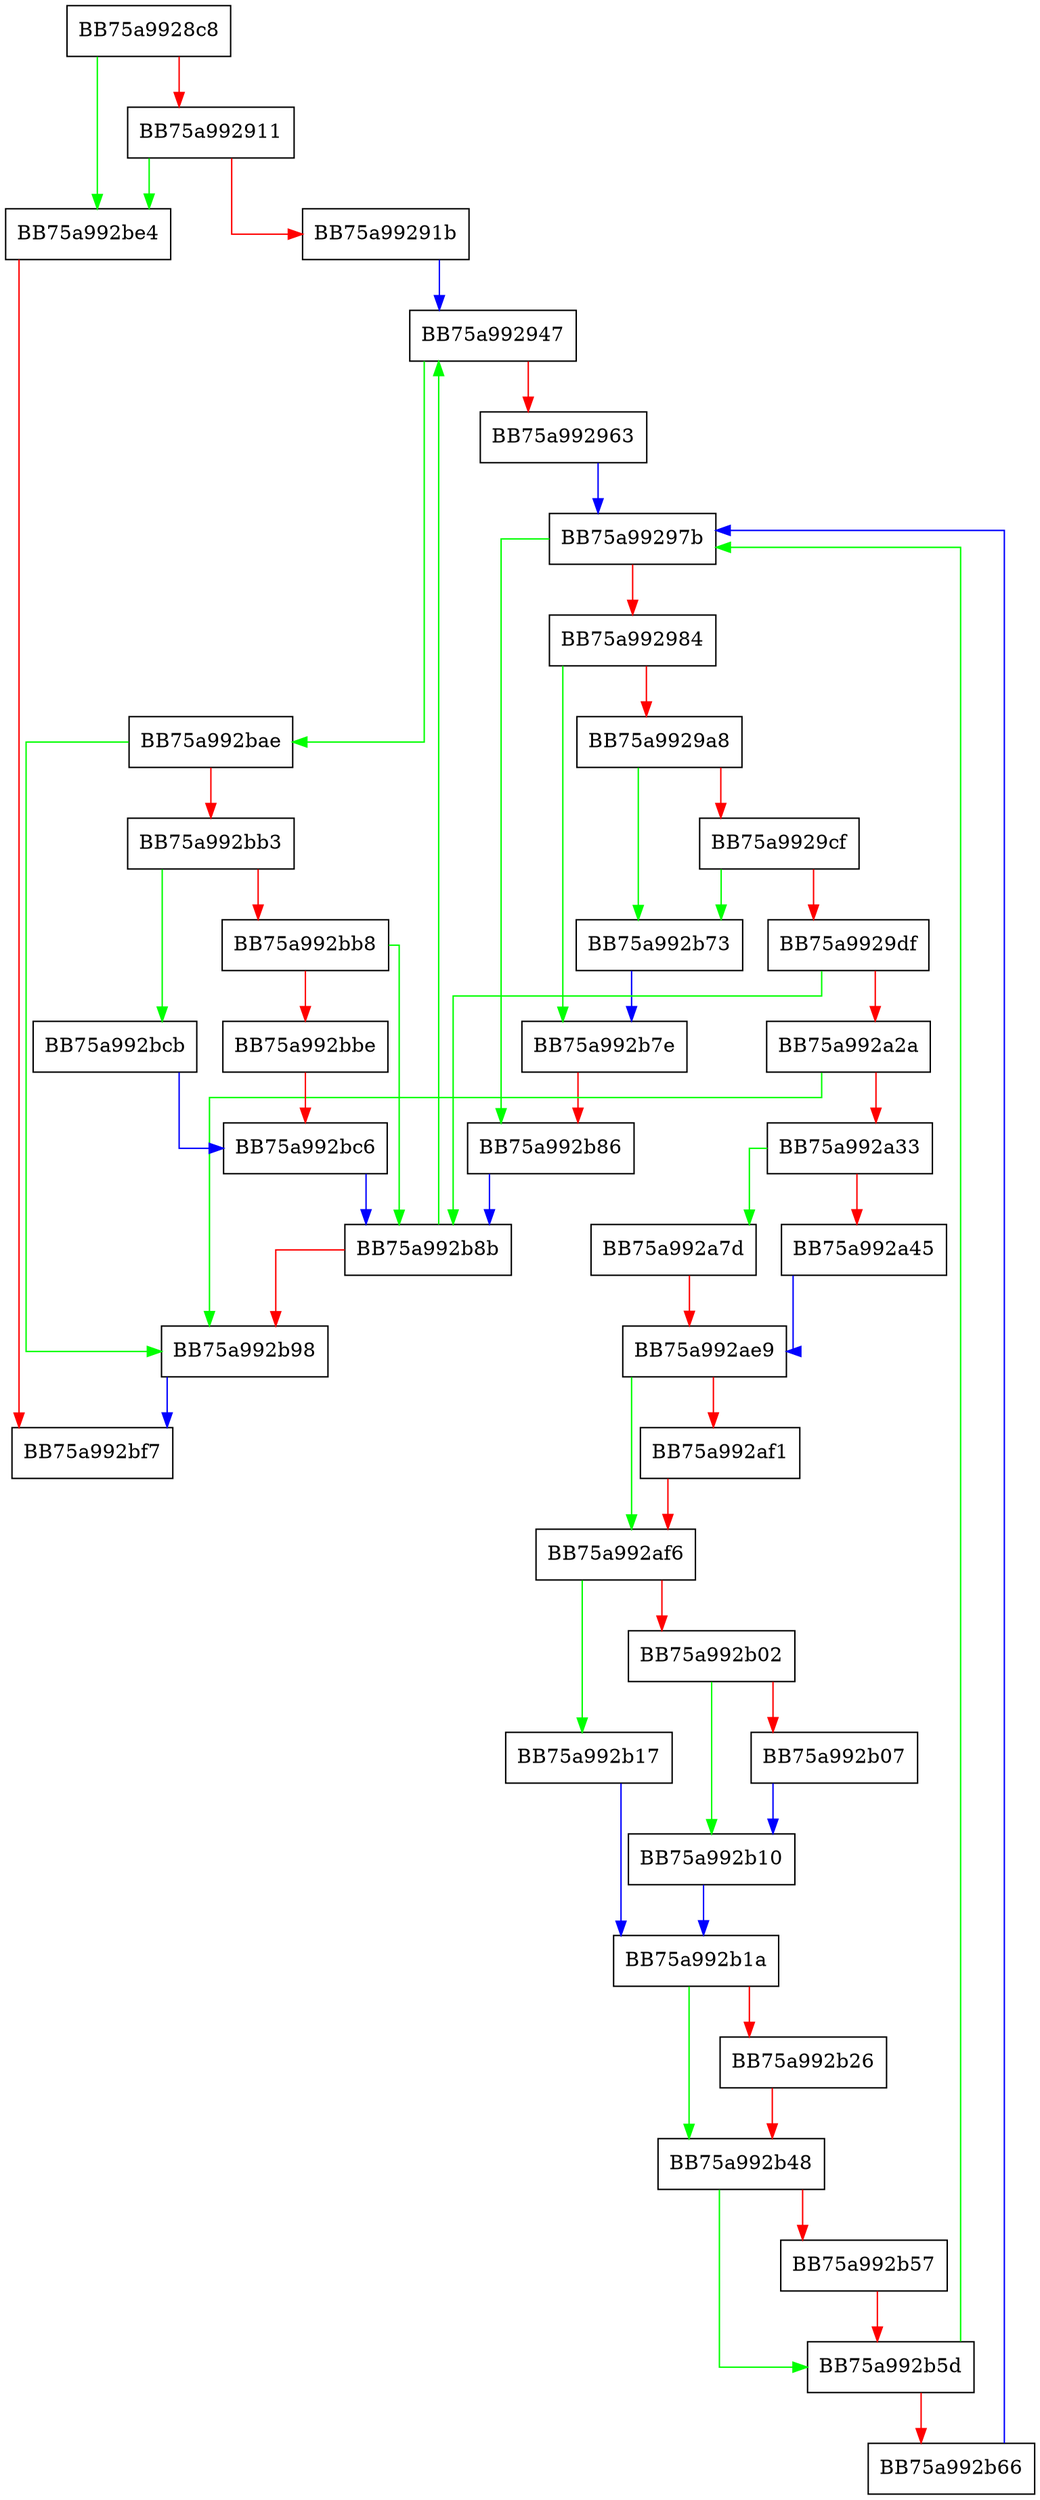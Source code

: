 digraph process_all_ready_buffers {
  node [shape="box"];
  graph [splines=ortho];
  BB75a9928c8 -> BB75a992be4 [color="green"];
  BB75a9928c8 -> BB75a992911 [color="red"];
  BB75a992911 -> BB75a992be4 [color="green"];
  BB75a992911 -> BB75a99291b [color="red"];
  BB75a99291b -> BB75a992947 [color="blue"];
  BB75a992947 -> BB75a992bae [color="green"];
  BB75a992947 -> BB75a992963 [color="red"];
  BB75a992963 -> BB75a99297b [color="blue"];
  BB75a99297b -> BB75a992b86 [color="green"];
  BB75a99297b -> BB75a992984 [color="red"];
  BB75a992984 -> BB75a992b7e [color="green"];
  BB75a992984 -> BB75a9929a8 [color="red"];
  BB75a9929a8 -> BB75a992b73 [color="green"];
  BB75a9929a8 -> BB75a9929cf [color="red"];
  BB75a9929cf -> BB75a992b73 [color="green"];
  BB75a9929cf -> BB75a9929df [color="red"];
  BB75a9929df -> BB75a992b8b [color="green"];
  BB75a9929df -> BB75a992a2a [color="red"];
  BB75a992a2a -> BB75a992b98 [color="green"];
  BB75a992a2a -> BB75a992a33 [color="red"];
  BB75a992a33 -> BB75a992a7d [color="green"];
  BB75a992a33 -> BB75a992a45 [color="red"];
  BB75a992a45 -> BB75a992ae9 [color="blue"];
  BB75a992a7d -> BB75a992ae9 [color="red"];
  BB75a992ae9 -> BB75a992af6 [color="green"];
  BB75a992ae9 -> BB75a992af1 [color="red"];
  BB75a992af1 -> BB75a992af6 [color="red"];
  BB75a992af6 -> BB75a992b17 [color="green"];
  BB75a992af6 -> BB75a992b02 [color="red"];
  BB75a992b02 -> BB75a992b10 [color="green"];
  BB75a992b02 -> BB75a992b07 [color="red"];
  BB75a992b07 -> BB75a992b10 [color="blue"];
  BB75a992b10 -> BB75a992b1a [color="blue"];
  BB75a992b17 -> BB75a992b1a [color="blue"];
  BB75a992b1a -> BB75a992b48 [color="green"];
  BB75a992b1a -> BB75a992b26 [color="red"];
  BB75a992b26 -> BB75a992b48 [color="red"];
  BB75a992b48 -> BB75a992b5d [color="green"];
  BB75a992b48 -> BB75a992b57 [color="red"];
  BB75a992b57 -> BB75a992b5d [color="red"];
  BB75a992b5d -> BB75a99297b [color="green"];
  BB75a992b5d -> BB75a992b66 [color="red"];
  BB75a992b66 -> BB75a99297b [color="blue"];
  BB75a992b73 -> BB75a992b7e [color="blue"];
  BB75a992b7e -> BB75a992b86 [color="red"];
  BB75a992b86 -> BB75a992b8b [color="blue"];
  BB75a992b8b -> BB75a992947 [color="green"];
  BB75a992b8b -> BB75a992b98 [color="red"];
  BB75a992b98 -> BB75a992bf7 [color="blue"];
  BB75a992bae -> BB75a992b98 [color="green"];
  BB75a992bae -> BB75a992bb3 [color="red"];
  BB75a992bb3 -> BB75a992bcb [color="green"];
  BB75a992bb3 -> BB75a992bb8 [color="red"];
  BB75a992bb8 -> BB75a992b8b [color="green"];
  BB75a992bb8 -> BB75a992bbe [color="red"];
  BB75a992bbe -> BB75a992bc6 [color="red"];
  BB75a992bc6 -> BB75a992b8b [color="blue"];
  BB75a992bcb -> BB75a992bc6 [color="blue"];
  BB75a992be4 -> BB75a992bf7 [color="red"];
}